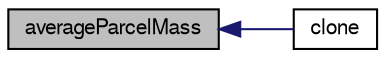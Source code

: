 digraph "averageParcelMass"
{
  bgcolor="transparent";
  edge [fontname="FreeSans",fontsize="10",labelfontname="FreeSans",labelfontsize="10"];
  node [fontname="FreeSans",fontsize="10",shape=record];
  rankdir="LR";
  Node1465 [label="averageParcelMass",height=0.2,width=0.4,color="black", fillcolor="grey75", style="filled", fontcolor="black"];
  Node1465 -> Node1466 [dir="back",color="midnightblue",fontsize="10",style="solid",fontname="FreeSans"];
  Node1466 [label="clone",height=0.2,width=0.4,color="black",URL="$a24074.html#ac6d7055f88f8ceb366a9f64d3ba635e0",tooltip="Construct and return a clone. "];
}
